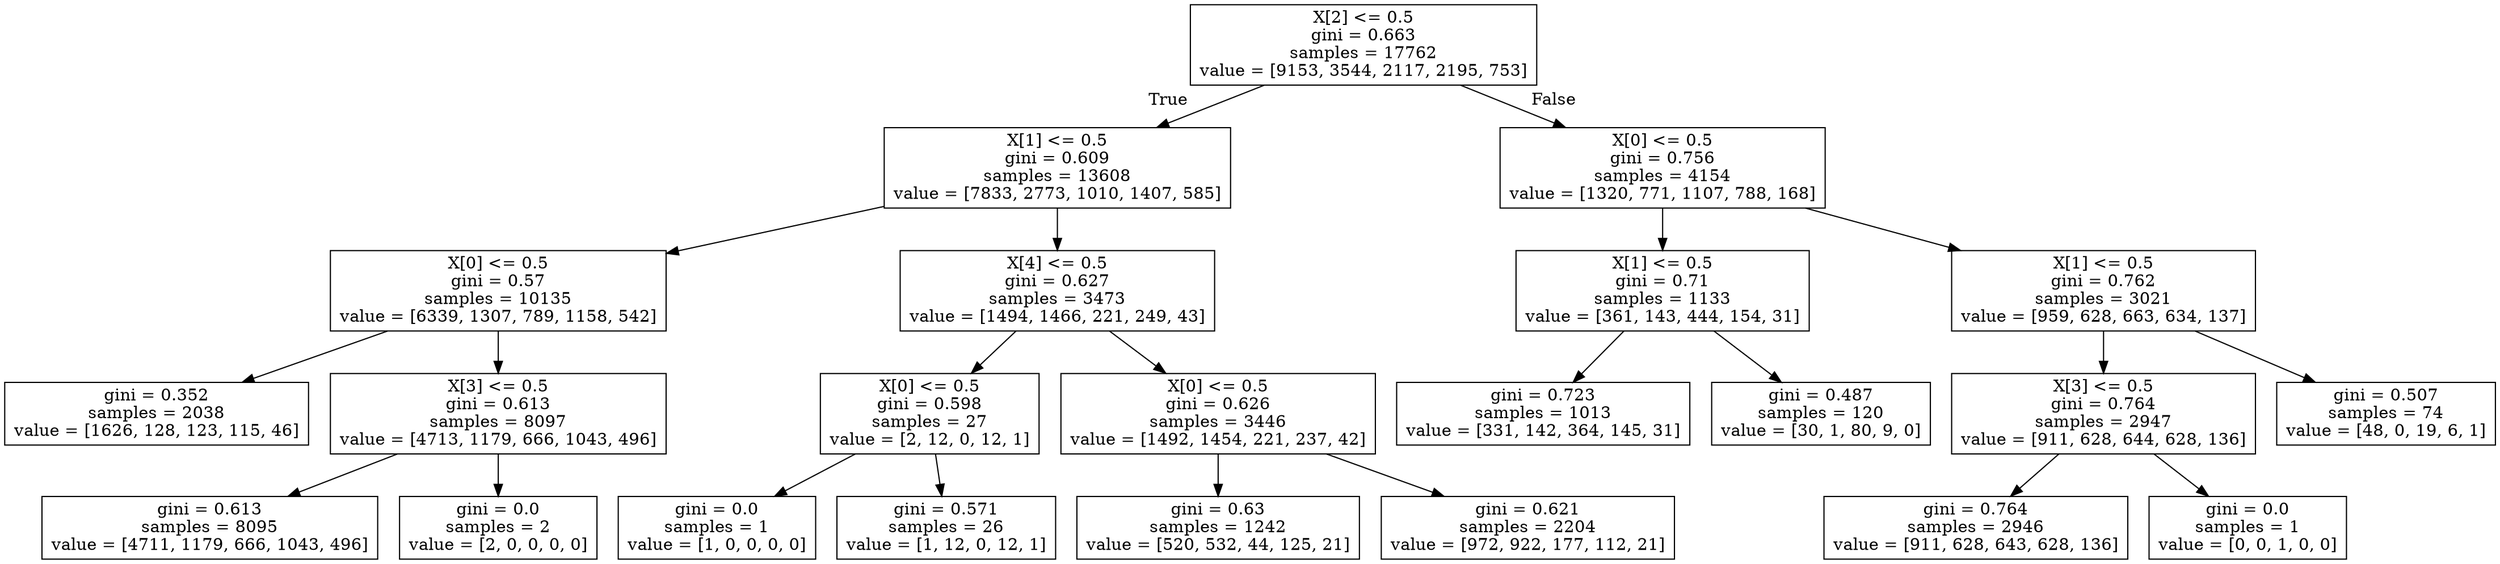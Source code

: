 digraph Tree {
node [shape=box] ;
0 [label="X[2] <= 0.5\ngini = 0.663\nsamples = 17762\nvalue = [9153, 3544, 2117, 2195, 753]"] ;
1 [label="X[1] <= 0.5\ngini = 0.609\nsamples = 13608\nvalue = [7833, 2773, 1010, 1407, 585]"] ;
0 -> 1 [labeldistance=2.5, labelangle=45, headlabel="True"] ;
2 [label="X[0] <= 0.5\ngini = 0.57\nsamples = 10135\nvalue = [6339, 1307, 789, 1158, 542]"] ;
1 -> 2 ;
3 [label="gini = 0.352\nsamples = 2038\nvalue = [1626, 128, 123, 115, 46]"] ;
2 -> 3 ;
4 [label="X[3] <= 0.5\ngini = 0.613\nsamples = 8097\nvalue = [4713, 1179, 666, 1043, 496]"] ;
2 -> 4 ;
5 [label="gini = 0.613\nsamples = 8095\nvalue = [4711, 1179, 666, 1043, 496]"] ;
4 -> 5 ;
6 [label="gini = 0.0\nsamples = 2\nvalue = [2, 0, 0, 0, 0]"] ;
4 -> 6 ;
7 [label="X[4] <= 0.5\ngini = 0.627\nsamples = 3473\nvalue = [1494, 1466, 221, 249, 43]"] ;
1 -> 7 ;
8 [label="X[0] <= 0.5\ngini = 0.598\nsamples = 27\nvalue = [2, 12, 0, 12, 1]"] ;
7 -> 8 ;
9 [label="gini = 0.0\nsamples = 1\nvalue = [1, 0, 0, 0, 0]"] ;
8 -> 9 ;
10 [label="gini = 0.571\nsamples = 26\nvalue = [1, 12, 0, 12, 1]"] ;
8 -> 10 ;
11 [label="X[0] <= 0.5\ngini = 0.626\nsamples = 3446\nvalue = [1492, 1454, 221, 237, 42]"] ;
7 -> 11 ;
12 [label="gini = 0.63\nsamples = 1242\nvalue = [520, 532, 44, 125, 21]"] ;
11 -> 12 ;
13 [label="gini = 0.621\nsamples = 2204\nvalue = [972, 922, 177, 112, 21]"] ;
11 -> 13 ;
14 [label="X[0] <= 0.5\ngini = 0.756\nsamples = 4154\nvalue = [1320, 771, 1107, 788, 168]"] ;
0 -> 14 [labeldistance=2.5, labelangle=-45, headlabel="False"] ;
15 [label="X[1] <= 0.5\ngini = 0.71\nsamples = 1133\nvalue = [361, 143, 444, 154, 31]"] ;
14 -> 15 ;
16 [label="gini = 0.723\nsamples = 1013\nvalue = [331, 142, 364, 145, 31]"] ;
15 -> 16 ;
17 [label="gini = 0.487\nsamples = 120\nvalue = [30, 1, 80, 9, 0]"] ;
15 -> 17 ;
18 [label="X[1] <= 0.5\ngini = 0.762\nsamples = 3021\nvalue = [959, 628, 663, 634, 137]"] ;
14 -> 18 ;
19 [label="X[3] <= 0.5\ngini = 0.764\nsamples = 2947\nvalue = [911, 628, 644, 628, 136]"] ;
18 -> 19 ;
20 [label="gini = 0.764\nsamples = 2946\nvalue = [911, 628, 643, 628, 136]"] ;
19 -> 20 ;
21 [label="gini = 0.0\nsamples = 1\nvalue = [0, 0, 1, 0, 0]"] ;
19 -> 21 ;
22 [label="gini = 0.507\nsamples = 74\nvalue = [48, 0, 19, 6, 1]"] ;
18 -> 22 ;
}